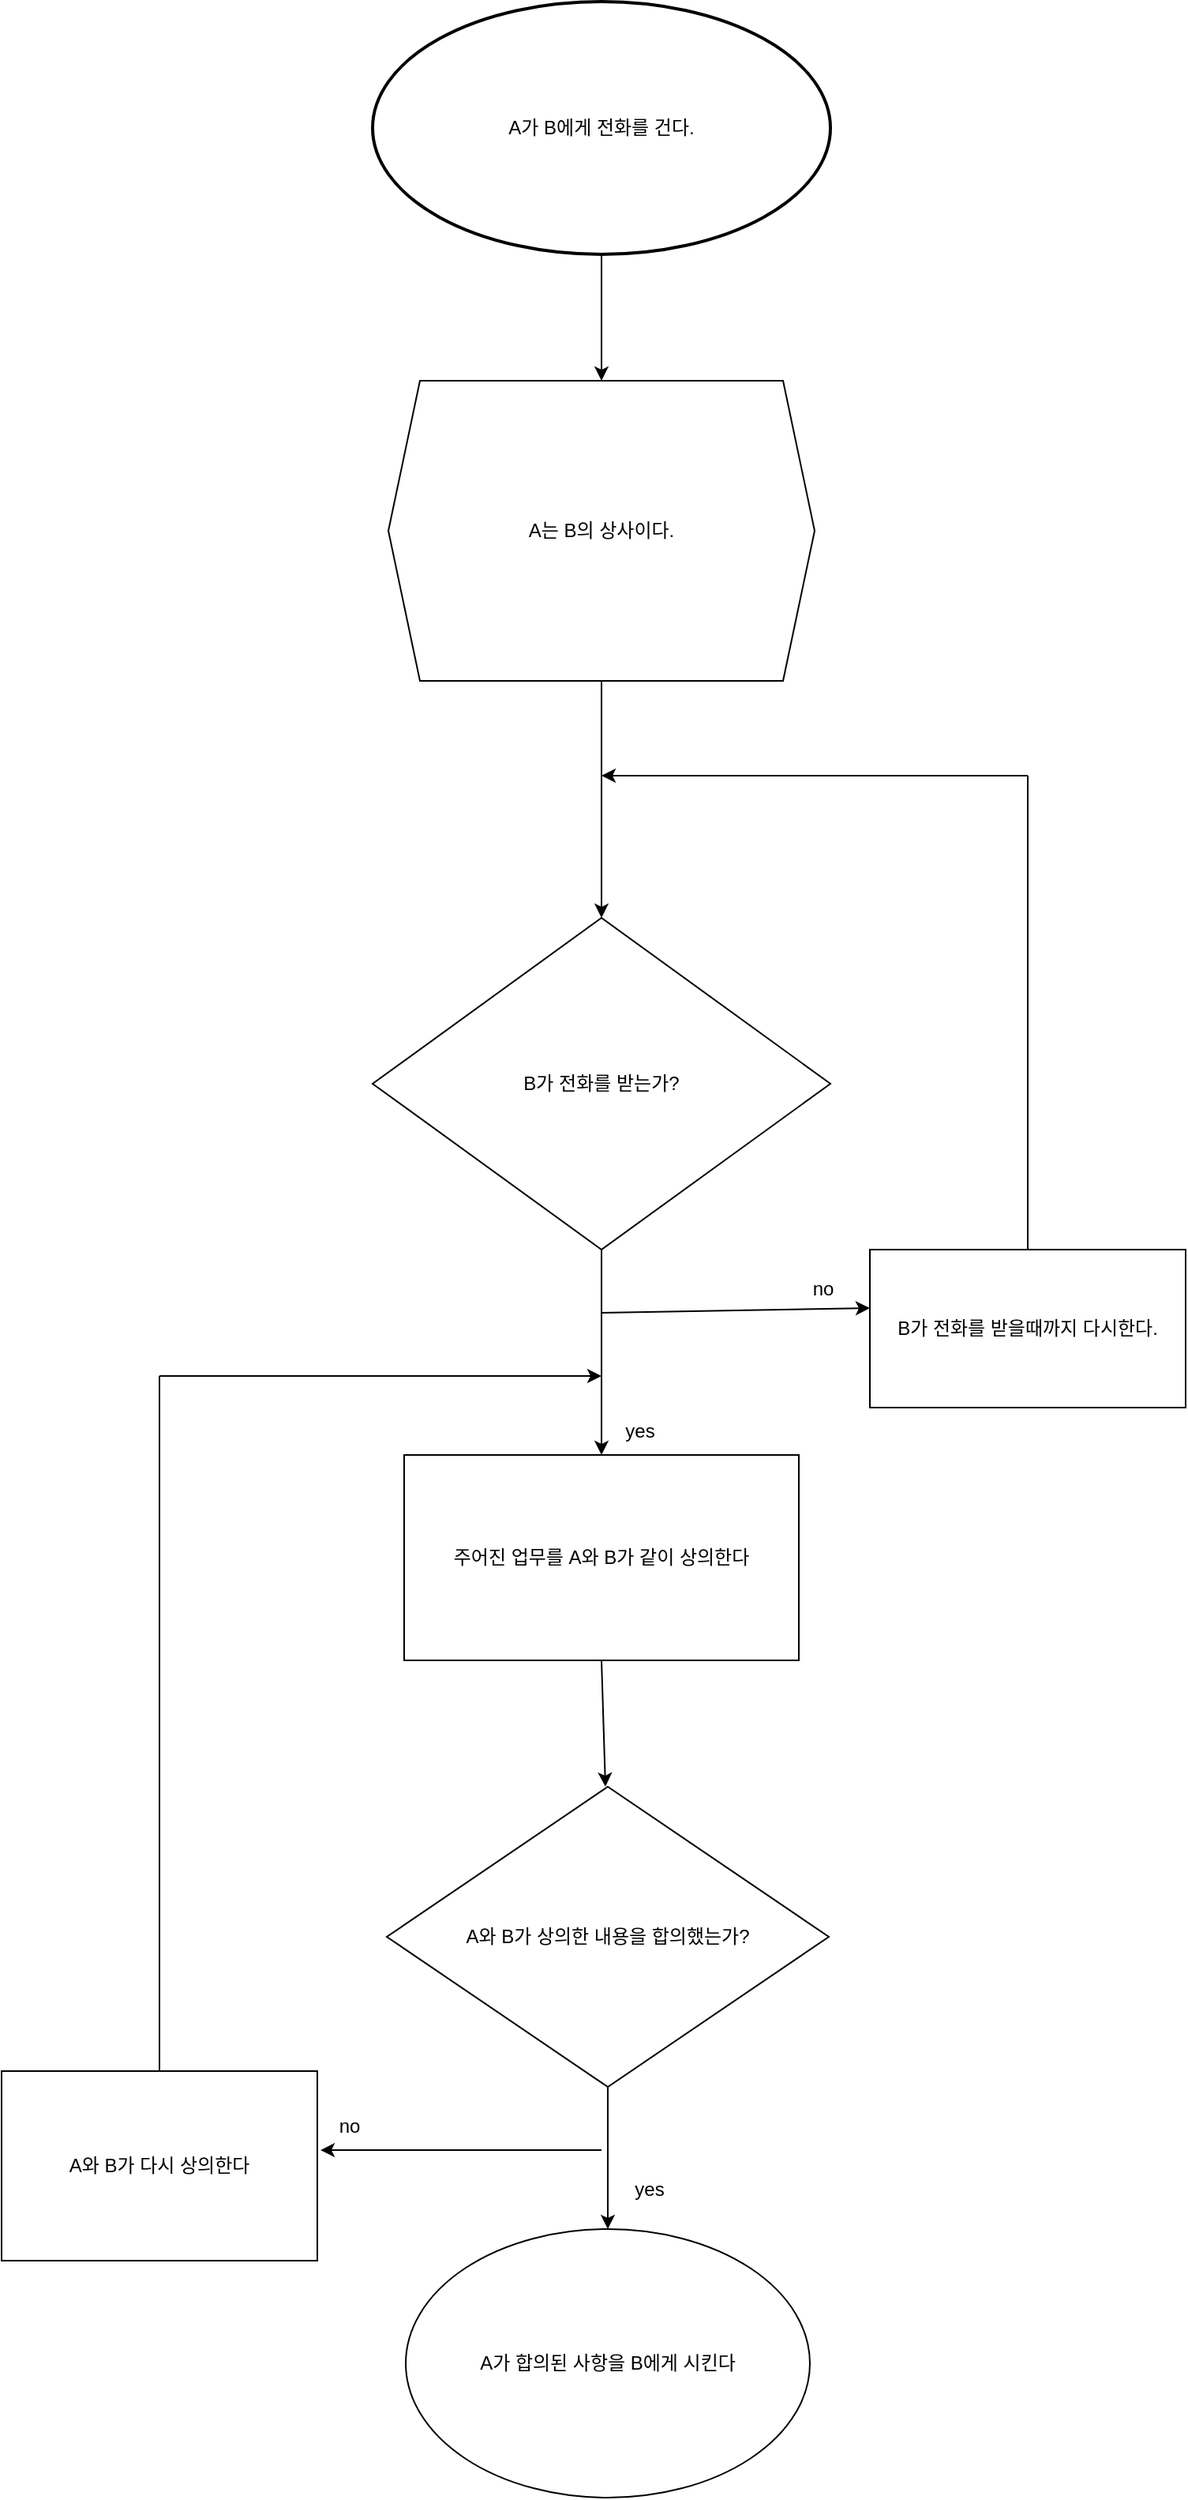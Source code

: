 <mxfile version="24.7.12">
  <diagram name="페이지-1" id="DNnQ39sZenCjHOoaF_8W">
    <mxGraphModel dx="1434" dy="780" grid="1" gridSize="10" guides="1" tooltips="1" connect="1" arrows="1" fold="1" page="1" pageScale="1" pageWidth="827" pageHeight="1169" math="0" shadow="0">
      <root>
        <mxCell id="0" />
        <mxCell id="1" parent="0" />
        <mxCell id="MHYFWgI7yLFC2azn4eVU-2" value="A가 B에게 전화를 건다." style="strokeWidth=2;html=1;shape=mxgraph.flowchart.start_1;whiteSpace=wrap;" vertex="1" parent="1">
          <mxGeometry x="265" y="30" width="290" height="160" as="geometry" />
        </mxCell>
        <mxCell id="MHYFWgI7yLFC2azn4eVU-3" value="" style="endArrow=classic;html=1;rounded=0;exitX=0.5;exitY=1;exitDx=0;exitDy=0;exitPerimeter=0;" edge="1" parent="1" source="MHYFWgI7yLFC2azn4eVU-2">
          <mxGeometry width="50" height="50" relative="1" as="geometry">
            <mxPoint x="390" y="430" as="sourcePoint" />
            <mxPoint x="410" y="270" as="targetPoint" />
          </mxGeometry>
        </mxCell>
        <mxCell id="MHYFWgI7yLFC2azn4eVU-4" value="A는 B의 상사이다." style="shape=hexagon;perimeter=hexagonPerimeter2;whiteSpace=wrap;html=1;fixedSize=1;" vertex="1" parent="1">
          <mxGeometry x="275" y="270" width="270" height="190" as="geometry" />
        </mxCell>
        <mxCell id="MHYFWgI7yLFC2azn4eVU-5" value="" style="endArrow=classic;html=1;rounded=0;exitX=0.5;exitY=1;exitDx=0;exitDy=0;entryX=0.5;entryY=0;entryDx=0;entryDy=0;" edge="1" parent="1" source="MHYFWgI7yLFC2azn4eVU-4">
          <mxGeometry width="50" height="50" relative="1" as="geometry">
            <mxPoint x="390" y="530" as="sourcePoint" />
            <mxPoint x="410" y="610" as="targetPoint" />
          </mxGeometry>
        </mxCell>
        <mxCell id="MHYFWgI7yLFC2azn4eVU-7" value="yes" style="text;html=1;align=center;verticalAlign=middle;resizable=0;points=[];autosize=1;strokeColor=none;fillColor=none;" vertex="1" parent="1">
          <mxGeometry x="414" y="920" width="40" height="30" as="geometry" />
        </mxCell>
        <mxCell id="MHYFWgI7yLFC2azn4eVU-8" value="" style="endArrow=classic;html=1;rounded=0;entryX=0;entryY=0.37;entryDx=0;entryDy=0;entryPerimeter=0;" edge="1" parent="1" target="MHYFWgI7yLFC2azn4eVU-12">
          <mxGeometry width="50" height="50" relative="1" as="geometry">
            <mxPoint x="410" y="860" as="sourcePoint" />
            <mxPoint x="574" y="860" as="targetPoint" />
          </mxGeometry>
        </mxCell>
        <mxCell id="MHYFWgI7yLFC2azn4eVU-9" value="B가 전화를 받는가?" style="rhombus;whiteSpace=wrap;html=1;" vertex="1" parent="1">
          <mxGeometry x="265" y="610" width="290" height="210" as="geometry" />
        </mxCell>
        <mxCell id="MHYFWgI7yLFC2azn4eVU-10" value="" style="endArrow=classic;html=1;rounded=0;exitX=0.5;exitY=1;exitDx=0;exitDy=0;" edge="1" parent="1" source="MHYFWgI7yLFC2azn4eVU-9">
          <mxGeometry width="50" height="50" relative="1" as="geometry">
            <mxPoint x="390" y="730" as="sourcePoint" />
            <mxPoint x="410" y="950" as="targetPoint" />
          </mxGeometry>
        </mxCell>
        <mxCell id="MHYFWgI7yLFC2azn4eVU-12" value="B가 전화를 받을때까지 다시한다." style="rounded=0;whiteSpace=wrap;html=1;" vertex="1" parent="1">
          <mxGeometry x="580" y="820" width="200" height="100" as="geometry" />
        </mxCell>
        <mxCell id="MHYFWgI7yLFC2azn4eVU-13" value="no" style="text;html=1;align=center;verticalAlign=middle;resizable=0;points=[];autosize=1;strokeColor=none;fillColor=none;" vertex="1" parent="1">
          <mxGeometry x="530" y="830" width="40" height="30" as="geometry" />
        </mxCell>
        <mxCell id="MHYFWgI7yLFC2azn4eVU-17" value="" style="endArrow=none;html=1;rounded=0;exitX=0.5;exitY=0;exitDx=0;exitDy=0;" edge="1" parent="1" source="MHYFWgI7yLFC2azn4eVU-12">
          <mxGeometry width="50" height="50" relative="1" as="geometry">
            <mxPoint x="620" y="790" as="sourcePoint" />
            <mxPoint x="680" y="520" as="targetPoint" />
          </mxGeometry>
        </mxCell>
        <mxCell id="MHYFWgI7yLFC2azn4eVU-18" value="" style="endArrow=classic;html=1;rounded=0;" edge="1" parent="1">
          <mxGeometry width="50" height="50" relative="1" as="geometry">
            <mxPoint x="680" y="520" as="sourcePoint" />
            <mxPoint x="410" y="520" as="targetPoint" />
          </mxGeometry>
        </mxCell>
        <mxCell id="MHYFWgI7yLFC2azn4eVU-20" value="주어진 업무를 A와 B가 같이 상의한다" style="rounded=0;whiteSpace=wrap;html=1;" vertex="1" parent="1">
          <mxGeometry x="285" y="950" width="250" height="130" as="geometry" />
        </mxCell>
        <mxCell id="MHYFWgI7yLFC2azn4eVU-24" value="" style="endArrow=classic;html=1;rounded=0;exitX=0.5;exitY=1;exitDx=0;exitDy=0;entryX=0.5;entryY=0;entryDx=0;entryDy=0;" edge="1" parent="1" source="MHYFWgI7yLFC2azn4eVU-20">
          <mxGeometry width="50" height="50" relative="1" as="geometry">
            <mxPoint x="380" y="1030" as="sourcePoint" />
            <mxPoint x="412.5" y="1160" as="targetPoint" />
          </mxGeometry>
        </mxCell>
        <mxCell id="MHYFWgI7yLFC2azn4eVU-25" value="yes" style="text;html=1;align=center;verticalAlign=middle;resizable=0;points=[];autosize=1;strokeColor=none;fillColor=none;" vertex="1" parent="1">
          <mxGeometry x="420" y="1400" width="40" height="30" as="geometry" />
        </mxCell>
        <mxCell id="MHYFWgI7yLFC2azn4eVU-26" value="A와 B가 다시 상의한다" style="rounded=0;whiteSpace=wrap;html=1;" vertex="1" parent="1">
          <mxGeometry x="30" y="1340" width="200" height="120" as="geometry" />
        </mxCell>
        <mxCell id="MHYFWgI7yLFC2azn4eVU-28" value="no" style="text;html=1;align=center;verticalAlign=middle;resizable=0;points=[];autosize=1;strokeColor=none;fillColor=none;" vertex="1" parent="1">
          <mxGeometry x="230" y="1360" width="40" height="30" as="geometry" />
        </mxCell>
        <mxCell id="MHYFWgI7yLFC2azn4eVU-29" value="" style="endArrow=none;html=1;rounded=0;exitX=0.5;exitY=0;exitDx=0;exitDy=0;" edge="1" parent="1" source="MHYFWgI7yLFC2azn4eVU-26">
          <mxGeometry width="50" height="50" relative="1" as="geometry">
            <mxPoint x="380" y="1130" as="sourcePoint" />
            <mxPoint x="130" y="900" as="targetPoint" />
          </mxGeometry>
        </mxCell>
        <mxCell id="MHYFWgI7yLFC2azn4eVU-30" value="" style="endArrow=classic;html=1;rounded=0;" edge="1" parent="1">
          <mxGeometry width="50" height="50" relative="1" as="geometry">
            <mxPoint x="130" y="900" as="sourcePoint" />
            <mxPoint x="410" y="900" as="targetPoint" />
          </mxGeometry>
        </mxCell>
        <mxCell id="MHYFWgI7yLFC2azn4eVU-32" value="A와 B가 상의한 내용을 합의했는가?" style="rhombus;whiteSpace=wrap;html=1;" vertex="1" parent="1">
          <mxGeometry x="274" y="1160" width="280" height="190" as="geometry" />
        </mxCell>
        <mxCell id="MHYFWgI7yLFC2azn4eVU-33" value="" style="endArrow=classic;html=1;rounded=0;exitX=0.5;exitY=1;exitDx=0;exitDy=0;" edge="1" parent="1" source="MHYFWgI7yLFC2azn4eVU-32">
          <mxGeometry width="50" height="50" relative="1" as="geometry">
            <mxPoint x="380" y="1230" as="sourcePoint" />
            <mxPoint x="414" y="1440" as="targetPoint" />
          </mxGeometry>
        </mxCell>
        <mxCell id="MHYFWgI7yLFC2azn4eVU-34" value="" style="endArrow=classic;html=1;rounded=0;entryX=1.01;entryY=0.417;entryDx=0;entryDy=0;entryPerimeter=0;" edge="1" parent="1" target="MHYFWgI7yLFC2azn4eVU-26">
          <mxGeometry width="50" height="50" relative="1" as="geometry">
            <mxPoint x="410" y="1390" as="sourcePoint" />
            <mxPoint x="290" y="1390" as="targetPoint" />
          </mxGeometry>
        </mxCell>
        <mxCell id="MHYFWgI7yLFC2azn4eVU-36" value="A가 합의된 사항을 B에게 시킨다" style="ellipse;whiteSpace=wrap;html=1;" vertex="1" parent="1">
          <mxGeometry x="286" y="1440" width="256" height="170" as="geometry" />
        </mxCell>
      </root>
    </mxGraphModel>
  </diagram>
</mxfile>
